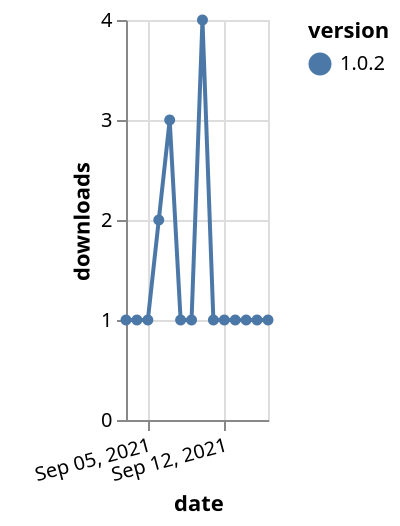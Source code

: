 {"$schema": "https://vega.github.io/schema/vega-lite/v5.json", "description": "A simple bar chart with embedded data.", "data": {"values": [{"date": "2021-09-03", "total": 194, "delta": 1, "version": "1.0.2"}, {"date": "2021-09-04", "total": 195, "delta": 1, "version": "1.0.2"}, {"date": "2021-09-05", "total": 196, "delta": 1, "version": "1.0.2"}, {"date": "2021-09-06", "total": 198, "delta": 2, "version": "1.0.2"}, {"date": "2021-09-07", "total": 201, "delta": 3, "version": "1.0.2"}, {"date": "2021-09-08", "total": 202, "delta": 1, "version": "1.0.2"}, {"date": "2021-09-09", "total": 203, "delta": 1, "version": "1.0.2"}, {"date": "2021-09-10", "total": 207, "delta": 4, "version": "1.0.2"}, {"date": "2021-09-11", "total": 208, "delta": 1, "version": "1.0.2"}, {"date": "2021-09-12", "total": 209, "delta": 1, "version": "1.0.2"}, {"date": "2021-09-13", "total": 210, "delta": 1, "version": "1.0.2"}, {"date": "2021-09-14", "total": 211, "delta": 1, "version": "1.0.2"}, {"date": "2021-09-15", "total": 212, "delta": 1, "version": "1.0.2"}, {"date": "2021-09-16", "total": 213, "delta": 1, "version": "1.0.2"}]}, "width": "container", "mark": {"type": "line", "point": {"filled": true}}, "encoding": {"x": {"field": "date", "type": "temporal", "timeUnit": "yearmonthdate", "title": "date", "axis": {"labelAngle": -15}}, "y": {"field": "delta", "type": "quantitative", "title": "downloads"}, "color": {"field": "version", "type": "nominal"}, "tooltip": {"field": "delta"}}}